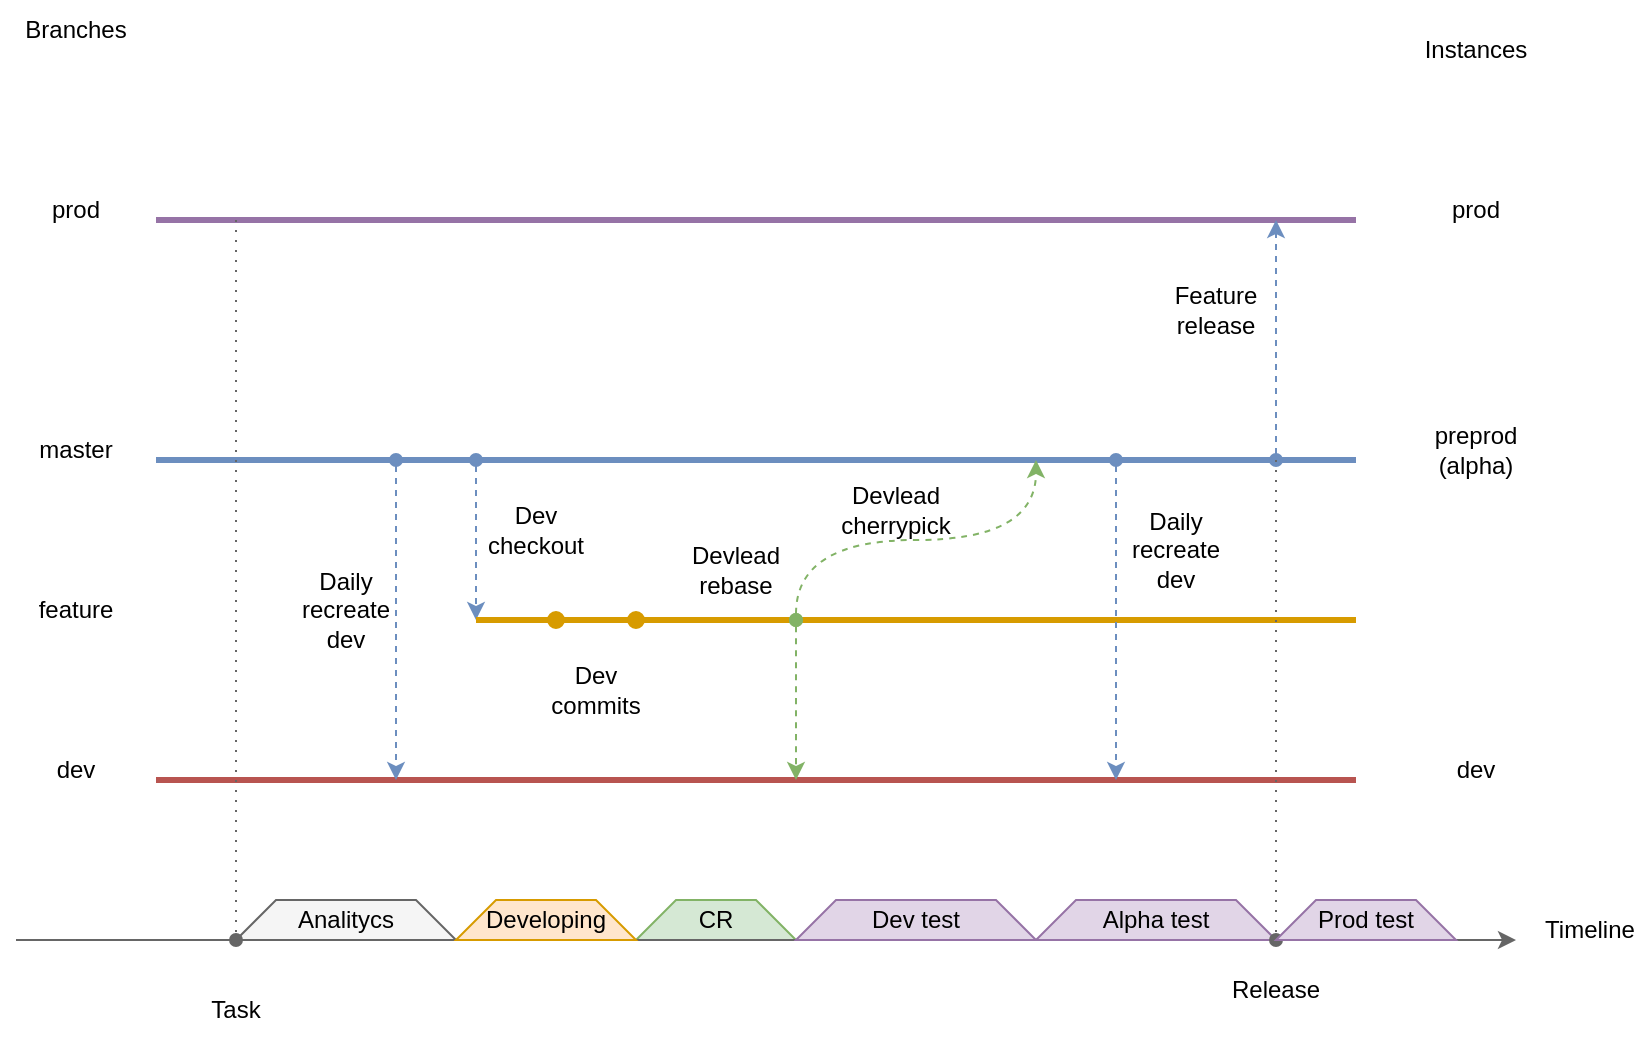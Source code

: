 <mxfile version="26.0.5">
  <diagram name="Страница — 1" id="5V9V4bbMj2UsC-ZTEBsD">
    <mxGraphModel dx="1266" dy="763" grid="1" gridSize="10" guides="1" tooltips="1" connect="1" arrows="1" fold="1" page="1" pageScale="1" pageWidth="827" pageHeight="1169" math="0" shadow="0">
      <root>
        <mxCell id="0" />
        <mxCell id="1" parent="0" />
        <mxCell id="ftLJXupGOvPulICvGytS-42" value="" style="shape=trapezoid;perimeter=trapezoidPerimeter;whiteSpace=wrap;html=1;fixedSize=1;fillColor=#d5e8d4;strokeColor=#82b366;" vertex="1" parent="1">
          <mxGeometry x="320" y="500" width="80" height="20" as="geometry" />
        </mxCell>
        <mxCell id="ftLJXupGOvPulICvGytS-52" value="" style="shape=trapezoid;perimeter=trapezoidPerimeter;whiteSpace=wrap;html=1;fixedSize=1;fillColor=#f5f5f5;strokeColor=#666666;fontColor=#333333;" vertex="1" parent="1">
          <mxGeometry x="120" y="500" width="110" height="20" as="geometry" />
        </mxCell>
        <mxCell id="ftLJXupGOvPulICvGytS-1" value="" style="endArrow=none;html=1;rounded=0;fillColor=#e1d5e7;strokeColor=#9673a6;strokeWidth=3;" edge="1" parent="1">
          <mxGeometry width="50" height="50" relative="1" as="geometry">
            <mxPoint x="80" y="160" as="sourcePoint" />
            <mxPoint x="680" y="160" as="targetPoint" />
          </mxGeometry>
        </mxCell>
        <mxCell id="ftLJXupGOvPulICvGytS-2" value="" style="endArrow=none;html=1;rounded=0;fillColor=#dae8fc;strokeColor=#6c8ebf;strokeWidth=3;" edge="1" parent="1">
          <mxGeometry width="50" height="50" relative="1" as="geometry">
            <mxPoint x="80" y="280" as="sourcePoint" />
            <mxPoint x="680" y="280" as="targetPoint" />
          </mxGeometry>
        </mxCell>
        <mxCell id="ftLJXupGOvPulICvGytS-3" value="" style="endArrow=none;html=1;rounded=0;fillColor=#f8cecc;strokeColor=#b85450;strokeWidth=3;" edge="1" parent="1">
          <mxGeometry width="50" height="50" relative="1" as="geometry">
            <mxPoint x="80" y="440" as="sourcePoint" />
            <mxPoint x="680" y="440" as="targetPoint" />
          </mxGeometry>
        </mxCell>
        <mxCell id="ftLJXupGOvPulICvGytS-5" value="master" style="text;html=1;align=center;verticalAlign=middle;whiteSpace=wrap;rounded=0;" vertex="1" parent="1">
          <mxGeometry x="10" y="260" width="60" height="30" as="geometry" />
        </mxCell>
        <mxCell id="ftLJXupGOvPulICvGytS-7" value="prod" style="text;html=1;align=center;verticalAlign=middle;whiteSpace=wrap;rounded=0;" vertex="1" parent="1">
          <mxGeometry x="10" y="140" width="60" height="30" as="geometry" />
        </mxCell>
        <mxCell id="ftLJXupGOvPulICvGytS-8" value="dev" style="text;html=1;align=center;verticalAlign=middle;whiteSpace=wrap;rounded=0;" vertex="1" parent="1">
          <mxGeometry x="10" y="420" width="60" height="30" as="geometry" />
        </mxCell>
        <mxCell id="ftLJXupGOvPulICvGytS-9" value="" style="endArrow=classic;html=1;rounded=0;startArrow=oval;startFill=1;fillColor=#dae8fc;strokeColor=#6c8ebf;dashed=1;" edge="1" parent="1">
          <mxGeometry width="50" height="50" relative="1" as="geometry">
            <mxPoint x="200" y="280" as="sourcePoint" />
            <mxPoint x="200" y="440" as="targetPoint" />
          </mxGeometry>
        </mxCell>
        <mxCell id="ftLJXupGOvPulICvGytS-10" value="" style="endArrow=none;html=1;rounded=0;endFill=0;fillColor=#ffe6cc;strokeColor=#d79b00;jumpSize=2;strokeWidth=3;" edge="1" parent="1">
          <mxGeometry width="50" height="50" relative="1" as="geometry">
            <mxPoint x="320" y="360" as="sourcePoint" />
            <mxPoint x="680" y="360" as="targetPoint" />
          </mxGeometry>
        </mxCell>
        <mxCell id="ftLJXupGOvPulICvGytS-11" value="" style="endArrow=classic;html=1;rounded=0;startArrow=oval;startFill=1;fillColor=#dae8fc;strokeColor=#6c8ebf;dashed=1;" edge="1" parent="1">
          <mxGeometry width="50" height="50" relative="1" as="geometry">
            <mxPoint x="560" y="280" as="sourcePoint" />
            <mxPoint x="560" y="440" as="targetPoint" />
          </mxGeometry>
        </mxCell>
        <mxCell id="ftLJXupGOvPulICvGytS-13" value="" style="endArrow=classic;html=1;rounded=0;fillColor=#f5f5f5;strokeColor=#666666;endFill=1;" edge="1" parent="1">
          <mxGeometry width="50" height="50" relative="1" as="geometry">
            <mxPoint x="10" y="520" as="sourcePoint" />
            <mxPoint x="760" y="520" as="targetPoint" />
          </mxGeometry>
        </mxCell>
        <mxCell id="ftLJXupGOvPulICvGytS-14" value="dev" style="text;html=1;align=center;verticalAlign=middle;whiteSpace=wrap;rounded=0;" vertex="1" parent="1">
          <mxGeometry x="710" y="420" width="60" height="30" as="geometry" />
        </mxCell>
        <mxCell id="ftLJXupGOvPulICvGytS-15" value="preprod (alpha)" style="text;html=1;align=center;verticalAlign=middle;whiteSpace=wrap;rounded=0;" vertex="1" parent="1">
          <mxGeometry x="710" y="260" width="60" height="30" as="geometry" />
        </mxCell>
        <mxCell id="ftLJXupGOvPulICvGytS-16" value="prod" style="text;html=1;align=center;verticalAlign=middle;whiteSpace=wrap;rounded=0;" vertex="1" parent="1">
          <mxGeometry x="710" y="140" width="60" height="30" as="geometry" />
        </mxCell>
        <mxCell id="ftLJXupGOvPulICvGytS-17" value="" style="endArrow=classic;html=1;rounded=0;startArrow=oval;startFill=1;fillColor=#dae8fc;strokeColor=#6c8ebf;dashed=1;" edge="1" parent="1">
          <mxGeometry width="50" height="50" relative="1" as="geometry">
            <mxPoint x="240" y="280" as="sourcePoint" />
            <mxPoint x="240" y="360" as="targetPoint" />
          </mxGeometry>
        </mxCell>
        <mxCell id="ftLJXupGOvPulICvGytS-18" value="" style="endArrow=oval;html=1;rounded=0;endFill=1;fillColor=#ffe6cc;strokeColor=#d79b00;strokeWidth=3;" edge="1" parent="1">
          <mxGeometry width="50" height="50" relative="1" as="geometry">
            <mxPoint x="240" y="360" as="sourcePoint" />
            <mxPoint x="280" y="360" as="targetPoint" />
          </mxGeometry>
        </mxCell>
        <mxCell id="ftLJXupGOvPulICvGytS-19" value="" style="endArrow=oval;html=1;rounded=0;endFill=1;fillColor=#ffe6cc;strokeColor=#d79b00;strokeWidth=3;" edge="1" parent="1">
          <mxGeometry width="50" height="50" relative="1" as="geometry">
            <mxPoint x="280" y="360" as="sourcePoint" />
            <mxPoint x="320" y="360" as="targetPoint" />
          </mxGeometry>
        </mxCell>
        <mxCell id="ftLJXupGOvPulICvGytS-20" value="" style="endArrow=classic;html=1;rounded=0;startArrow=oval;startFill=1;fillColor=#d5e8d4;strokeColor=#82b366;edgeStyle=orthogonalEdgeStyle;dashed=1;curved=1;" edge="1" parent="1">
          <mxGeometry width="50" height="50" relative="1" as="geometry">
            <mxPoint x="400" y="360" as="sourcePoint" />
            <mxPoint x="400" y="440" as="targetPoint" />
            <Array as="points">
              <mxPoint x="400" y="420" />
              <mxPoint x="400" y="420" />
            </Array>
          </mxGeometry>
        </mxCell>
        <mxCell id="ftLJXupGOvPulICvGytS-24" value="Dev checkout" style="text;html=1;align=center;verticalAlign=middle;whiteSpace=wrap;rounded=0;" vertex="1" parent="1">
          <mxGeometry x="240" y="300" width="60" height="30" as="geometry" />
        </mxCell>
        <mxCell id="ftLJXupGOvPulICvGytS-25" value="Dev commits" style="text;html=1;align=center;verticalAlign=middle;whiteSpace=wrap;rounded=0;" vertex="1" parent="1">
          <mxGeometry x="270" y="380" width="60" height="30" as="geometry" />
        </mxCell>
        <mxCell id="ftLJXupGOvPulICvGytS-26" value="Devlead rebase" style="text;html=1;align=center;verticalAlign=middle;whiteSpace=wrap;rounded=0;" vertex="1" parent="1">
          <mxGeometry x="340" y="320" width="60" height="30" as="geometry" />
        </mxCell>
        <mxCell id="ftLJXupGOvPulICvGytS-27" value="" style="endArrow=classic;html=1;rounded=0;startArrow=oval;startFill=1;fillColor=#d5e8d4;strokeColor=#82b366;edgeStyle=orthogonalEdgeStyle;dashed=1;curved=1;" edge="1" parent="1">
          <mxGeometry width="50" height="50" relative="1" as="geometry">
            <mxPoint x="400" y="360" as="sourcePoint" />
            <mxPoint x="520" y="280" as="targetPoint" />
            <Array as="points">
              <mxPoint x="400" y="320" />
              <mxPoint x="520" y="320" />
              <mxPoint x="520" y="280" />
            </Array>
          </mxGeometry>
        </mxCell>
        <mxCell id="ftLJXupGOvPulICvGytS-28" value="Devlead cherrypick" style="text;html=1;align=center;verticalAlign=middle;whiteSpace=wrap;rounded=0;" vertex="1" parent="1">
          <mxGeometry x="420" y="290" width="60" height="30" as="geometry" />
        </mxCell>
        <mxCell id="ftLJXupGOvPulICvGytS-29" value="Branches" style="text;html=1;align=center;verticalAlign=middle;whiteSpace=wrap;rounded=0;" vertex="1" parent="1">
          <mxGeometry x="10" y="50" width="60" height="30" as="geometry" />
        </mxCell>
        <mxCell id="ftLJXupGOvPulICvGytS-30" value="Instances" style="text;html=1;align=center;verticalAlign=middle;whiteSpace=wrap;rounded=0;" vertex="1" parent="1">
          <mxGeometry x="710" y="60" width="60" height="30" as="geometry" />
        </mxCell>
        <mxCell id="ftLJXupGOvPulICvGytS-31" value="" style="endArrow=classic;html=1;rounded=0;startArrow=oval;startFill=1;fillColor=#dae8fc;strokeColor=#6c8ebf;dashed=1;" edge="1" parent="1">
          <mxGeometry width="50" height="50" relative="1" as="geometry">
            <mxPoint x="640" y="280" as="sourcePoint" />
            <mxPoint x="640" y="160" as="targetPoint" />
          </mxGeometry>
        </mxCell>
        <mxCell id="ftLJXupGOvPulICvGytS-32" value="&lt;div&gt;Feature&lt;/div&gt;&lt;div&gt;release&lt;br&gt;&lt;/div&gt;" style="text;html=1;align=center;verticalAlign=middle;whiteSpace=wrap;rounded=0;" vertex="1" parent="1">
          <mxGeometry x="580" y="190" width="60" height="30" as="geometry" />
        </mxCell>
        <mxCell id="ftLJXupGOvPulICvGytS-33" value="&lt;div&gt;Daily&lt;/div&gt;&lt;div&gt;recreate&lt;/div&gt;&lt;div&gt;dev&lt;br&gt;&lt;/div&gt;" style="text;html=1;align=center;verticalAlign=middle;whiteSpace=wrap;rounded=0;" vertex="1" parent="1">
          <mxGeometry x="560" y="310" width="60" height="30" as="geometry" />
        </mxCell>
        <mxCell id="ftLJXupGOvPulICvGytS-34" value="&lt;div&gt;Daily&lt;/div&gt;&lt;div&gt;recreate&lt;/div&gt;&lt;div&gt;dev&lt;br&gt;&lt;/div&gt;" style="text;html=1;align=center;verticalAlign=middle;whiteSpace=wrap;rounded=0;" vertex="1" parent="1">
          <mxGeometry x="145" y="340" width="60" height="30" as="geometry" />
        </mxCell>
        <mxCell id="ftLJXupGOvPulICvGytS-35" value="Timeline" style="text;html=1;align=center;verticalAlign=middle;whiteSpace=wrap;rounded=0;" vertex="1" parent="1">
          <mxGeometry x="767" y="500" width="60" height="30" as="geometry" />
        </mxCell>
        <mxCell id="ftLJXupGOvPulICvGytS-36" value="Task" style="text;html=1;align=center;verticalAlign=middle;whiteSpace=wrap;rounded=0;" vertex="1" parent="1">
          <mxGeometry x="90" y="540" width="60" height="30" as="geometry" />
        </mxCell>
        <mxCell id="ftLJXupGOvPulICvGytS-38" value="" style="shape=trapezoid;perimeter=trapezoidPerimeter;whiteSpace=wrap;html=1;fixedSize=1;fillColor=#ffe6cc;strokeColor=#d79b00;" vertex="1" parent="1">
          <mxGeometry x="230" y="500" width="90" height="20" as="geometry" />
        </mxCell>
        <mxCell id="ftLJXupGOvPulICvGytS-39" value="" style="shape=trapezoid;perimeter=trapezoidPerimeter;whiteSpace=wrap;html=1;fixedSize=1;fillColor=#e1d5e7;strokeColor=#9673a6;" vertex="1" parent="1">
          <mxGeometry x="400" y="500" width="120" height="20" as="geometry" />
        </mxCell>
        <mxCell id="ftLJXupGOvPulICvGytS-40" value="Developing" style="text;html=1;align=center;verticalAlign=middle;whiteSpace=wrap;rounded=0;" vertex="1" parent="1">
          <mxGeometry x="245" y="495" width="60" height="30" as="geometry" />
        </mxCell>
        <mxCell id="ftLJXupGOvPulICvGytS-41" value="CR" style="text;html=1;align=center;verticalAlign=middle;whiteSpace=wrap;rounded=0;" vertex="1" parent="1">
          <mxGeometry x="330" y="495" width="60" height="30" as="geometry" />
        </mxCell>
        <mxCell id="ftLJXupGOvPulICvGytS-43" value="&lt;div&gt;Dev test&lt;br&gt;&lt;/div&gt;" style="text;html=1;align=center;verticalAlign=middle;whiteSpace=wrap;rounded=0;" vertex="1" parent="1">
          <mxGeometry x="430" y="495" width="60" height="30" as="geometry" />
        </mxCell>
        <mxCell id="ftLJXupGOvPulICvGytS-46" value="feature" style="text;html=1;align=center;verticalAlign=middle;whiteSpace=wrap;rounded=0;" vertex="1" parent="1">
          <mxGeometry x="10" y="340" width="60" height="30" as="geometry" />
        </mxCell>
        <mxCell id="ftLJXupGOvPulICvGytS-47" value="" style="shape=trapezoid;perimeter=trapezoidPerimeter;whiteSpace=wrap;html=1;fixedSize=1;fillColor=#e1d5e7;strokeColor=#9673a6;" vertex="1" parent="1">
          <mxGeometry x="520" y="500" width="120" height="20" as="geometry" />
        </mxCell>
        <mxCell id="ftLJXupGOvPulICvGytS-48" value="&lt;div&gt;Alpha test&lt;br&gt;&lt;/div&gt;" style="text;html=1;align=center;verticalAlign=middle;whiteSpace=wrap;rounded=0;" vertex="1" parent="1">
          <mxGeometry x="550" y="495" width="60" height="30" as="geometry" />
        </mxCell>
        <mxCell id="ftLJXupGOvPulICvGytS-49" value="" style="endArrow=oval;html=1;rounded=0;startArrow=none;startFill=0;fillColor=#f5f5f5;strokeColor=#666666;dashed=1;dashPattern=1 4;endFill=1;startSize=6;endSize=6;targetPerimeterSpacing=0;strokeWidth=1;" edge="1" parent="1">
          <mxGeometry width="50" height="50" relative="1" as="geometry">
            <mxPoint x="640" y="280" as="sourcePoint" />
            <mxPoint x="640" y="520" as="targetPoint" />
          </mxGeometry>
        </mxCell>
        <mxCell id="ftLJXupGOvPulICvGytS-50" value="Release" style="text;html=1;align=center;verticalAlign=middle;whiteSpace=wrap;rounded=0;" vertex="1" parent="1">
          <mxGeometry x="610" y="530" width="60" height="30" as="geometry" />
        </mxCell>
        <mxCell id="ftLJXupGOvPulICvGytS-51" value="" style="endArrow=oval;html=1;rounded=0;startArrow=none;startFill=0;fillColor=#f5f5f5;strokeColor=#666666;dashed=1;dashPattern=1 4;endFill=1;startSize=6;endSize=6;targetPerimeterSpacing=0;strokeWidth=1;" edge="1" parent="1">
          <mxGeometry width="50" height="50" relative="1" as="geometry">
            <mxPoint x="120" y="160" as="sourcePoint" />
            <mxPoint x="120" y="520" as="targetPoint" />
          </mxGeometry>
        </mxCell>
        <mxCell id="ftLJXupGOvPulICvGytS-54" value="Analitycs" style="text;html=1;align=center;verticalAlign=middle;whiteSpace=wrap;rounded=0;" vertex="1" parent="1">
          <mxGeometry x="145" y="495" width="60" height="30" as="geometry" />
        </mxCell>
        <mxCell id="ftLJXupGOvPulICvGytS-57" value="" style="shape=trapezoid;perimeter=trapezoidPerimeter;whiteSpace=wrap;html=1;fixedSize=1;fillColor=#e1d5e7;strokeColor=#9673a6;" vertex="1" parent="1">
          <mxGeometry x="640" y="500" width="90" height="20" as="geometry" />
        </mxCell>
        <mxCell id="ftLJXupGOvPulICvGytS-56" value="&lt;div&gt;Prod test&lt;br&gt;&lt;/div&gt;" style="text;html=1;align=center;verticalAlign=middle;whiteSpace=wrap;rounded=0;" vertex="1" parent="1">
          <mxGeometry x="655" y="495" width="60" height="30" as="geometry" />
        </mxCell>
      </root>
    </mxGraphModel>
  </diagram>
</mxfile>
